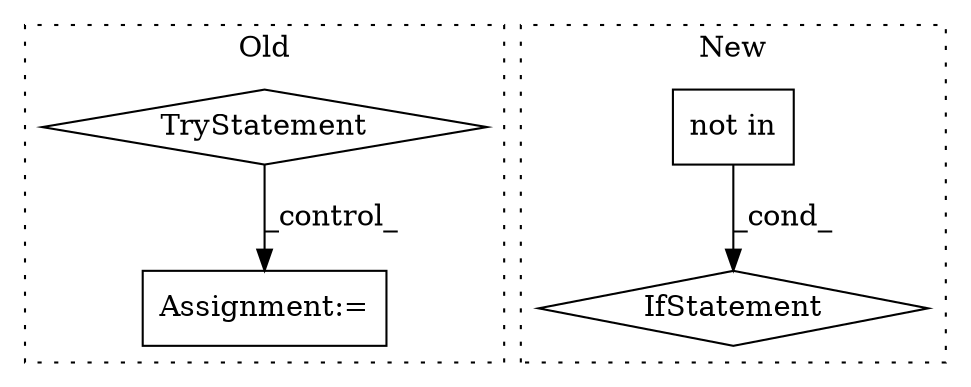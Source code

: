 digraph G {
subgraph cluster0 {
1 [label="TryStatement" a="54" s="8378" l="4" shape="diamond"];
3 [label="Assignment:=" a="7" s="8570" l="1" shape="box"];
label = "Old";
style="dotted";
}
subgraph cluster1 {
2 [label="not in" a="108" s="8231" l="39" shape="box"];
4 [label="IfStatement" a="25" s="8223,8270" l="8,2" shape="diamond"];
label = "New";
style="dotted";
}
1 -> 3 [label="_control_"];
2 -> 4 [label="_cond_"];
}